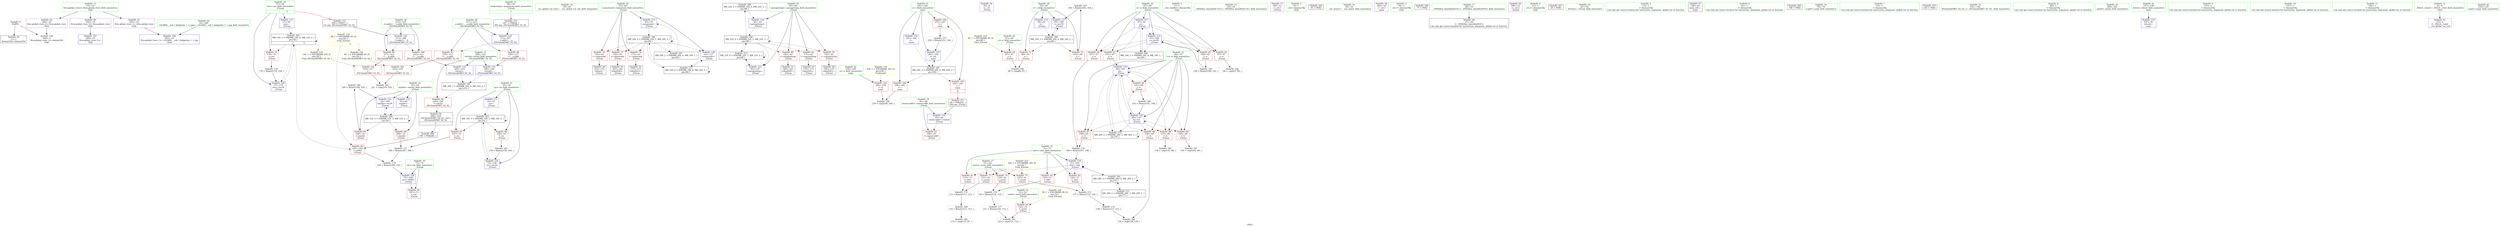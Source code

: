 digraph "SVFG" {
	label="SVFG";

	Node0x55e4d30b9d90 [shape=record,color=grey,label="{NodeID: 0\nNullPtr}"];
	Node0x55e4d30b9d90 -> Node0x55e4d30d71f0[style=solid];
	Node0x55e4d30b9d90 -> Node0x55e4d30d7fb0[style=solid];
	Node0x55e4d30e0ee0 [shape=record,color=grey,label="{NodeID: 180\n169 = Binary(168, 144, )\n}"];
	Node0x55e4d30e0ee0 -> Node0x55e4d30dd4b0[style=solid];
	Node0x55e4d30d7590 [shape=record,color=red,label="{NodeID: 97\n219\<--211\n\<--__a.addr\n_ZSt3minIiERKT_S2_S2_\n}"];
	Node0x55e4d30d7590 -> Node0x55e4d30d79a0[style=solid];
	Node0x55e4d30d5720 [shape=record,color=green,label="{NodeID: 14\n19\<--20\n__cxx_global_var_init\<--__cxx_global_var_init_field_insensitive\n}"];
	Node0x55e4d30d8180 [shape=record,color=blue,label="{NodeID: 111\n53\<--81\nno\<--\n_Z3runi\n}"];
	Node0x55e4d30d8180 -> Node0x55e4d30ed0f0[style=dashed];
	Node0x55e4d30d6330 [shape=record,color=green,label="{NodeID: 28\n63\<--64\ncannormal\<--cannormal_field_insensitive\n_Z3runi\n}"];
	Node0x55e4d30d6330 -> Node0x55e4d30d9c30[style=solid];
	Node0x55e4d30d6330 -> Node0x55e4d30d9d00[style=solid];
	Node0x55e4d30d6330 -> Node0x55e4d30d9dd0[style=solid];
	Node0x55e4d30d6330 -> Node0x55e4d30dcc90[style=solid];
	Node0x55e4d30d6330 -> Node0x55e4d30dd0a0[style=solid];
	Node0x55e4d30ee9f0 [shape=record,color=black,label="{NodeID: 208\nMR_22V_2 = PHI(MR_22V_4, MR_22V_1, )\npts\{66 \}\n}"];
	Node0x55e4d30ee9f0 -> Node0x55e4d30dcd60[style=dashed];
	Node0x55e4d30dd4b0 [shape=record,color=blue,label="{NodeID: 125\n55\<--169\nmaybe\<--inc30\n_Z3runi\n}"];
	Node0x55e4d30dd4b0 -> Node0x55e4d30ed5f0[style=dashed];
	Node0x55e4d30d6f50 [shape=record,color=green,label="{NodeID: 42\n239\<--240\nn\<--n_field_insensitive\nmain\n}"];
	Node0x55e4d30d6f50 -> Node0x55e4d30d7a70[style=solid];
	Node0x55e4d30d8b60 [shape=record,color=purple,label="{NodeID: 56\n76\<--8\n\<--.str\n_Z3runi\n}"];
	Node0x55e4d30d9750 [shape=record,color=red,label="{NodeID: 70\n178\<--57\n\<--yes\n_Z3runi\n}"];
	Node0x55e4d30d9750 -> Node0x55e4d30e0d60[style=solid];
	Node0x55e4d30dfb60 [shape=record,color=grey,label="{NodeID: 167\n184 = Binary(183, 144, )\n}"];
	Node0x55e4d30dfb60 -> Node0x55e4d30dd650[style=solid];
	Node0x55e4d30da2b0 [shape=record,color=red,label="{NodeID: 84\n107\<--67\n\<--a\n_Z3runi\n}"];
	Node0x55e4d30da2b0 -> Node0x55e4d30dffe0[style=solid];
	Node0x55e4d30ba940 [shape=record,color=green,label="{NodeID: 1\n7\<--1\n__dso_handle\<--dummyObj\nGlob }"];
	Node0x55e4d30e1060 [shape=record,color=grey,label="{NodeID: 181\n221 = cmp(218, 220, )\n}"];
	Node0x55e4d30d7660 [shape=record,color=red,label="{NodeID: 98\n226\<--211\n\<--__a.addr\n_ZSt3minIiERKT_S2_S2_\n}"];
	Node0x55e4d30d7660 -> Node0x55e4d30dda60[style=solid];
	Node0x55e4d30d57e0 [shape=record,color=green,label="{NodeID: 15\n23\<--24\n_ZNSt8ios_base4InitC1Ev\<--_ZNSt8ios_base4InitC1Ev_field_insensitive\n}"];
	Node0x55e4d30d8250 [shape=record,color=blue,label="{NodeID: 112\n55\<--81\nmaybe\<--\n_Z3runi\n}"];
	Node0x55e4d30d8250 -> Node0x55e4d30ed5f0[style=dashed];
	Node0x55e4d30d6400 [shape=record,color=green,label="{NodeID: 29\n65\<--66\ncansuprising\<--cansuprising_field_insensitive\n_Z3runi\n}"];
	Node0x55e4d30d6400 -> Node0x55e4d30d9ea0[style=solid];
	Node0x55e4d30d6400 -> Node0x55e4d30d9f70[style=solid];
	Node0x55e4d30d6400 -> Node0x55e4d30da040[style=solid];
	Node0x55e4d30d6400 -> Node0x55e4d30dcd60[style=solid];
	Node0x55e4d30d6400 -> Node0x55e4d30dd170[style=solid];
	Node0x55e4d30eeef0 [shape=record,color=black,label="{NodeID: 209\nMR_24V_2 = PHI(MR_24V_4, MR_24V_1, )\npts\{68 \}\n}"];
	Node0x55e4d30eeef0 -> Node0x55e4d30dce30[style=dashed];
	Node0x55e4d30dd580 [shape=record,color=blue,label="{NodeID: 126\n57\<--179\nyes\<--inc36\n_Z3runi\n}"];
	Node0x55e4d30dd580 -> Node0x55e4d30edaf0[style=dashed];
	Node0x55e4d30d7020 [shape=record,color=green,label="{NodeID: 43\n241\<--242\ni\<--i_field_insensitive\nmain\n}"];
	Node0x55e4d30d7020 -> Node0x55e4d30d7b40[style=solid];
	Node0x55e4d30d7020 -> Node0x55e4d30d7c10[style=solid];
	Node0x55e4d30d7020 -> Node0x55e4d30d7ce0[style=solid];
	Node0x55e4d30d7020 -> Node0x55e4d30ddc00[style=solid];
	Node0x55e4d30d7020 -> Node0x55e4d30ddcd0[style=solid];
	Node0x55e4d30d8c30 [shape=record,color=purple,label="{NodeID: 57\n90\<--10\n\<--.str.1\n_Z3runi\n}"];
	Node0x55e4d30d9820 [shape=record,color=red,label="{NodeID: 71\n86\<--59\n\<--i\n_Z3runi\n}"];
	Node0x55e4d30d9820 -> Node0x55e4d30e1ae0[style=solid];
	Node0x55e4d30dfce0 [shape=record,color=grey,label="{NodeID: 168\n149 = Binary(148, 144, )\n}"];
	Node0x55e4d30dfce0 -> Node0x55e4d30dd310[style=solid];
	Node0x55e4d30da380 [shape=record,color=red,label="{NodeID: 85\n148\<--67\n\<--a\n_Z3runi\n}"];
	Node0x55e4d30da380 -> Node0x55e4d30dfce0[style=solid];
	Node0x55e4d30ba340 [shape=record,color=green,label="{NodeID: 2\n8\<--1\n.str\<--dummyObj\nGlob }"];
	Node0x55e4d31013f0 [shape=record,color=black,label="{NodeID: 265\n91 = PHI()\n}"];
	Node0x55e4d30e11e0 [shape=record,color=grey,label="{NodeID: 182\n116 = cmp(114, 81, )\n}"];
	Node0x55e4d30d7730 [shape=record,color=red,label="{NodeID: 99\n217\<--213\n\<--__b.addr\n_ZSt3minIiERKT_S2_S2_\n}"];
	Node0x55e4d30d7730 -> Node0x55e4d30d78d0[style=solid];
	Node0x55e4d30d58e0 [shape=record,color=green,label="{NodeID: 16\n29\<--30\n__cxa_atexit\<--__cxa_atexit_field_insensitive\n}"];
	Node0x55e4d30d8320 [shape=record,color=blue,label="{NodeID: 113\n57\<--81\nyes\<--\n_Z3runi\n}"];
	Node0x55e4d30d8320 -> Node0x55e4d30edaf0[style=dashed];
	Node0x55e4d30d64d0 [shape=record,color=green,label="{NodeID: 30\n67\<--68\na\<--a_field_insensitive\n_Z3runi\n}"];
	Node0x55e4d30d64d0 -> Node0x55e4d30da110[style=solid];
	Node0x55e4d30d64d0 -> Node0x55e4d30da1e0[style=solid];
	Node0x55e4d30d64d0 -> Node0x55e4d30da2b0[style=solid];
	Node0x55e4d30d64d0 -> Node0x55e4d30da380[style=solid];
	Node0x55e4d30d64d0 -> Node0x55e4d30dce30[style=solid];
	Node0x55e4d30d64d0 -> Node0x55e4d30dd310[style=solid];
	Node0x55e4d30ef3f0 [shape=record,color=black,label="{NodeID: 210\nMR_26V_2 = PHI(MR_26V_3, MR_26V_1, )\npts\{70 \}\n}"];
	Node0x55e4d30ef3f0 -> Node0x55e4d30dcf00[style=dashed];
	Node0x55e4d30ef3f0 -> Node0x55e4d30ef3f0[style=dashed];
	Node0x55e4d30dd650 [shape=record,color=blue,label="{NodeID: 127\n59\<--184\ni\<--inc39\n_Z3runi\n}"];
	Node0x55e4d30dd650 -> Node0x55e4d30edff0[style=dashed];
	Node0x55e4d30d70f0 [shape=record,color=green,label="{NodeID: 44\n16\<--260\n_GLOBAL__sub_I_krijgertje_1_1.cpp\<--_GLOBAL__sub_I_krijgertje_1_1.cpp_field_insensitive\n}"];
	Node0x55e4d30d70f0 -> Node0x55e4d30d7eb0[style=solid];
	Node0x55e4d30d8d00 [shape=record,color=purple,label="{NodeID: 58\n244\<--10\n\<--.str.1\nmain\n}"];
	Node0x55e4d30d98f0 [shape=record,color=red,label="{NodeID: 72\n183\<--59\n\<--i\n_Z3runi\n}"];
	Node0x55e4d30d98f0 -> Node0x55e4d30dfb60[style=solid];
	Node0x55e4d30dfe60 [shape=record,color=grey,label="{NodeID: 169\n114 = Binary(113, 115, )\n}"];
	Node0x55e4d30dfe60 -> Node0x55e4d30e11e0[style=solid];
	Node0x55e4d30da450 [shape=record,color=red,label="{NodeID: 86\n104\<--69\n\<--b\n_Z3runi\n}"];
	Node0x55e4d30da450 -> Node0x55e4d30e1960[style=solid];
	Node0x55e4d30ba600 [shape=record,color=green,label="{NodeID: 3\n10\<--1\n.str.1\<--dummyObj\nGlob }"];
	Node0x55e4d31014f0 [shape=record,color=black,label="{NodeID: 266\n77 = PHI()\n}"];
	Node0x55e4d30e1360 [shape=record,color=grey,label="{NodeID: 183\n123 = cmp(121, 122, )\n}"];
	Node0x55e4d30d7800 [shape=record,color=red,label="{NodeID: 100\n223\<--213\n\<--__b.addr\n_ZSt3minIiERKT_S2_S2_\n}"];
	Node0x55e4d30d7800 -> Node0x55e4d30dd990[style=solid];
	Node0x55e4d30d59e0 [shape=record,color=green,label="{NodeID: 17\n28\<--34\n_ZNSt8ios_base4InitD1Ev\<--_ZNSt8ios_base4InitD1Ev_field_insensitive\n}"];
	Node0x55e4d30d59e0 -> Node0x55e4d30d72f0[style=solid];
	Node0x55e4d30d83f0 [shape=record,color=blue,label="{NodeID: 114\n59\<--81\ni\<--\n_Z3runi\n}"];
	Node0x55e4d30d83f0 -> Node0x55e4d30edff0[style=dashed];
	Node0x55e4d30d65a0 [shape=record,color=green,label="{NodeID: 31\n69\<--70\nb\<--b_field_insensitive\n_Z3runi\n}"];
	Node0x55e4d30d65a0 -> Node0x55e4d30da450[style=solid];
	Node0x55e4d30d65a0 -> Node0x55e4d30da520[style=solid];
	Node0x55e4d30d65a0 -> Node0x55e4d30da5f0[style=solid];
	Node0x55e4d30d65a0 -> Node0x55e4d30da6c0[style=solid];
	Node0x55e4d30d65a0 -> Node0x55e4d30da790[style=solid];
	Node0x55e4d30d65a0 -> Node0x55e4d30dcf00[style=solid];
	Node0x55e4d30d65a0 -> Node0x55e4d30dd240[style=solid];
	Node0x55e4d30ef8f0 [shape=record,color=black,label="{NodeID: 211\nMR_28V_2 = PHI(MR_28V_3, MR_28V_1, )\npts\{72 \}\n}"];
	Node0x55e4d30ef8f0 -> Node0x55e4d30ecbf0[style=dashed];
	Node0x55e4d30dd720 [shape=record,color=blue,label="{NodeID: 128\n73\<--194\nret\<--add43\n_Z3runi\n}"];
	Node0x55e4d30dd720 -> Node0x55e4d30daad0[style=dashed];
	Node0x55e4d30d71f0 [shape=record,color=black,label="{NodeID: 45\n2\<--3\ndummyVal\<--dummyVal\n}"];
	Node0x55e4d30f2c30 [shape=record,color=yellow,style=double,label="{NodeID: 225\n18V_1 = ENCHI(MR_18V_0)\npts\{62 \}\nFun[_Z3runi]}"];
	Node0x55e4d30f2c30 -> Node0x55e4d30d99c0[style=dashed];
	Node0x55e4d30f2c30 -> Node0x55e4d30d9a90[style=dashed];
	Node0x55e4d30f2c30 -> Node0x55e4d30d9b60[style=dashed];
	Node0x55e4d30d8dd0 [shape=record,color=purple,label="{NodeID: 59\n198\<--12\n\<--.str.2\n_Z3runi\n}"];
	Node0x55e4d30f38d0 [shape=record,color=yellow,style=double,label="{NodeID: 239\n42V_1 = ENCHI(MR_42V_0)\npts\{240 \}\nFun[main]}"];
	Node0x55e4d30f38d0 -> Node0x55e4d30d7a70[style=dashed];
	Node0x55e4d30d99c0 [shape=record,color=red,label="{NodeID: 73\n111\<--61\n\<--score\n_Z3runi\n}"];
	Node0x55e4d30d99c0 -> Node0x55e4d30e02e0[style=solid];
	Node0x55e4d30dffe0 [shape=record,color=grey,label="{NodeID: 170\n109 = Binary(107, 108, )\n}"];
	Node0x55e4d30dffe0 -> Node0x55e4d30dcfd0[style=solid];
	Node0x55e4d30da520 [shape=record,color=red,label="{NodeID: 87\n108\<--69\n\<--b\n_Z3runi\n}"];
	Node0x55e4d30da520 -> Node0x55e4d30dffe0[style=solid];
	Node0x55e4d30ba690 [shape=record,color=green,label="{NodeID: 4\n12\<--1\n.str.2\<--dummyObj\nGlob }"];
	Node0x55e4d31015f0 [shape=record,color=black,label="{NodeID: 267\n26 = PHI()\n}"];
	Node0x55e4d30e14e0 [shape=record,color=grey,label="{NodeID: 184\n250 = cmp(248, 249, )\n}"];
	Node0x55e4d30d78d0 [shape=record,color=red,label="{NodeID: 101\n218\<--217\n\<--\n_ZSt3minIiERKT_S2_S2_\n}"];
	Node0x55e4d30d78d0 -> Node0x55e4d30e1060[style=solid];
	Node0x55e4d30d5ae0 [shape=record,color=green,label="{NodeID: 18\n41\<--42\n_Z3runi\<--_Z3runi_field_insensitive\n}"];
	Node0x55e4d30eb7f0 [shape=record,color=black,label="{NodeID: 198\nMR_20V_4 = PHI(MR_20V_5, MR_20V_3, )\npts\{64 \}\n}"];
	Node0x55e4d30eb7f0 -> Node0x55e4d30d9c30[style=dashed];
	Node0x55e4d30eb7f0 -> Node0x55e4d30d9d00[style=dashed];
	Node0x55e4d30eb7f0 -> Node0x55e4d30d9dd0[style=dashed];
	Node0x55e4d30eb7f0 -> Node0x55e4d30dd0a0[style=dashed];
	Node0x55e4d30eb7f0 -> Node0x55e4d30eb7f0[style=dashed];
	Node0x55e4d30eb7f0 -> Node0x55e4d30ee4f0[style=dashed];
	Node0x55e4d30eb7f0 -> Node0x55e4d30f0600[style=dashed];
	Node0x55e4d30dcc90 [shape=record,color=blue,label="{NodeID: 115\n63\<--93\ncannormal\<--\n_Z3runi\n}"];
	Node0x55e4d30dcc90 -> Node0x55e4d30eb7f0[style=dashed];
	Node0x55e4d30d6670 [shape=record,color=green,label="{NodeID: 32\n71\<--72\nshrt\<--shrt_field_insensitive\n_Z3runi\n}"];
	Node0x55e4d30d6670 -> Node0x55e4d30da860[style=solid];
	Node0x55e4d30d6670 -> Node0x55e4d30da930[style=solid];
	Node0x55e4d30d6670 -> Node0x55e4d30daa00[style=solid];
	Node0x55e4d30d6670 -> Node0x55e4d30dcfd0[style=solid];
	Node0x55e4d30f0600 [shape=record,color=black,label="{NodeID: 212\nMR_20V_6 = PHI(MR_20V_8, MR_20V_5, )\npts\{64 \}\n}"];
	Node0x55e4d30f0600 -> Node0x55e4d30dd0a0[style=dashed];
	Node0x55e4d30f0600 -> Node0x55e4d30eb7f0[style=dashed];
	Node0x55e4d30f0600 -> Node0x55e4d30f0600[style=dashed];
	Node0x55e4d30dd7f0 [shape=record,color=blue,label="{NodeID: 129\n211\<--207\n__a.addr\<--__a\n_ZSt3minIiERKT_S2_S2_\n}"];
	Node0x55e4d30dd7f0 -> Node0x55e4d30d7590[style=dashed];
	Node0x55e4d30dd7f0 -> Node0x55e4d30d7660[style=dashed];
	Node0x55e4d30d72f0 [shape=record,color=black,label="{NodeID: 46\n27\<--28\n\<--_ZNSt8ios_base4InitD1Ev\nCan only get source location for instruction, argument, global var or function.}"];
	Node0x55e4d30d8ea0 [shape=record,color=purple,label="{NodeID: 60\n264\<--14\nllvm.global_ctors_0\<--llvm.global_ctors\nGlob }"];
	Node0x55e4d30d8ea0 -> Node0x55e4d30d7db0[style=solid];
	Node0x55e4d30d9a90 [shape=record,color=red,label="{NodeID: 74\n118\<--61\n\<--score\n_Z3runi\n}"];
	Node0x55e4d30d9a90 -> Node0x55e4d30e08e0[style=solid];
	Node0x55e4d30e0160 [shape=record,color=grey,label="{NodeID: 171\n189 = Binary(187, 188, )\n}"];
	Node0x55e4d30e0160 -> Node0x55e4d30e0be0[style=solid];
	Node0x55e4d30da5f0 [shape=record,color=red,label="{NodeID: 88\n129\<--69\n\<--b\n_Z3runi\n}"];
	Node0x55e4d30da5f0 -> Node0x55e4d30e1c60[style=solid];
	Node0x55e4d30ba720 [shape=record,color=green,label="{NodeID: 5\n15\<--1\n\<--dummyObj\nCan only get source location for instruction, argument, global var or function.}"];
	Node0x55e4d31016f0 [shape=record,color=black,label="{NodeID: 268\n190 = PHI(206, )\n}"];
	Node0x55e4d31016f0 -> Node0x55e4d30daba0[style=solid];
	Node0x55e4d30e1660 [shape=record,color=grey,label="{NodeID: 185\n134 = cmp(133, 99, )\n}"];
	Node0x55e4d30d79a0 [shape=record,color=red,label="{NodeID: 102\n220\<--219\n\<--\n_ZSt3minIiERKT_S2_S2_\n}"];
	Node0x55e4d30d79a0 -> Node0x55e4d30e1060[style=solid];
	Node0x55e4d30d5be0 [shape=record,color=green,label="{NodeID: 19\n45\<--46\ncasenr.addr\<--casenr.addr_field_insensitive\n_Z3runi\n}"];
	Node0x55e4d30d5be0 -> Node0x55e4d30d91a0[style=solid];
	Node0x55e4d30d5be0 -> Node0x55e4d30d80b0[style=solid];
	Node0x55e4d30ebcf0 [shape=record,color=black,label="{NodeID: 199\nMR_22V_4 = PHI(MR_22V_5, MR_22V_3, )\npts\{66 \}\n}"];
	Node0x55e4d30ebcf0 -> Node0x55e4d30d9ea0[style=dashed];
	Node0x55e4d30ebcf0 -> Node0x55e4d30d9f70[style=dashed];
	Node0x55e4d30ebcf0 -> Node0x55e4d30da040[style=dashed];
	Node0x55e4d30ebcf0 -> Node0x55e4d30dd170[style=dashed];
	Node0x55e4d30ebcf0 -> Node0x55e4d30ebcf0[style=dashed];
	Node0x55e4d30ebcf0 -> Node0x55e4d30ee9f0[style=dashed];
	Node0x55e4d30ebcf0 -> Node0x55e4d30f06f0[style=dashed];
	Node0x55e4d30dcd60 [shape=record,color=blue,label="{NodeID: 116\n65\<--93\ncansuprising\<--\n_Z3runi\n}"];
	Node0x55e4d30dcd60 -> Node0x55e4d30ebcf0[style=dashed];
	Node0x55e4d30d6740 [shape=record,color=green,label="{NodeID: 33\n73\<--74\nret\<--ret_field_insensitive\n_Z3runi\n}"];
	Node0x55e4d30d6740 -> Node0x55e4d30daad0[style=solid];
	Node0x55e4d30d6740 -> Node0x55e4d30dd720[style=solid];
	Node0x55e4d30f06f0 [shape=record,color=black,label="{NodeID: 213\nMR_22V_6 = PHI(MR_22V_7, MR_22V_5, )\npts\{66 \}\n}"];
	Node0x55e4d30f06f0 -> Node0x55e4d30dd170[style=dashed];
	Node0x55e4d30f06f0 -> Node0x55e4d30ebcf0[style=dashed];
	Node0x55e4d30f06f0 -> Node0x55e4d30f06f0[style=dashed];
	Node0x55e4d30dd8c0 [shape=record,color=blue,label="{NodeID: 130\n213\<--208\n__b.addr\<--__b\n_ZSt3minIiERKT_S2_S2_\n}"];
	Node0x55e4d30dd8c0 -> Node0x55e4d30d7730[style=dashed];
	Node0x55e4d30dd8c0 -> Node0x55e4d30d7800[style=dashed];
	Node0x55e4d30d73f0 [shape=record,color=black,label="{NodeID: 47\n236\<--81\nmain_ret\<--\nmain\n}"];
	Node0x55e4d30d8fa0 [shape=record,color=purple,label="{NodeID: 61\n265\<--14\nllvm.global_ctors_1\<--llvm.global_ctors\nGlob }"];
	Node0x55e4d30d8fa0 -> Node0x55e4d30d7eb0[style=solid];
	Node0x55e4d30d9b60 [shape=record,color=red,label="{NodeID: 75\n125\<--61\n\<--score\n_Z3runi\n}"];
	Node0x55e4d30d9b60 -> Node0x55e4d30e0460[style=solid];
	Node0x55e4d30e02e0 [shape=record,color=grey,label="{NodeID: 172\n113 = Binary(111, 112, )\n}"];
	Node0x55e4d30e02e0 -> Node0x55e4d30dfe60[style=solid];
	Node0x55e4d30da6c0 [shape=record,color=red,label="{NodeID: 89\n133\<--69\n\<--b\n_Z3runi\n}"];
	Node0x55e4d30da6c0 -> Node0x55e4d30e1660[style=solid];
	Node0x55e4d30d5270 [shape=record,color=green,label="{NodeID: 6\n81\<--1\n\<--dummyObj\nCan only get source location for instruction, argument, global var or function.}"];
	Node0x55e4d31018e0 [shape=record,color=black,label="{NodeID: 269\n199 = PHI()\n}"];
	Node0x55e4d30e17e0 [shape=record,color=grey,label="{NodeID: 186\n98 = cmp(97, 99, )\n}"];
	Node0x55e4d30d7a70 [shape=record,color=red,label="{NodeID: 103\n249\<--239\n\<--n\nmain\n}"];
	Node0x55e4d30d7a70 -> Node0x55e4d30e14e0[style=solid];
	Node0x55e4d30d5cb0 [shape=record,color=green,label="{NodeID: 20\n47\<--48\nn\<--n_field_insensitive\n_Z3runi\n}"];
	Node0x55e4d30d5cb0 -> Node0x55e4d30d9270[style=solid];
	Node0x55e4d30dce30 [shape=record,color=blue,label="{NodeID: 117\n67\<--81\na\<--\n_Z3runi\n}"];
	Node0x55e4d30dce30 -> Node0x55e4d30da110[style=dashed];
	Node0x55e4d30dce30 -> Node0x55e4d30da1e0[style=dashed];
	Node0x55e4d30dce30 -> Node0x55e4d30da2b0[style=dashed];
	Node0x55e4d30dce30 -> Node0x55e4d30da380[style=dashed];
	Node0x55e4d30dce30 -> Node0x55e4d30dd310[style=dashed];
	Node0x55e4d30dce30 -> Node0x55e4d30eeef0[style=dashed];
	Node0x55e4d30d6810 [shape=record,color=green,label="{NodeID: 34\n78\<--79\nscanf\<--scanf_field_insensitive\n}"];
	Node0x55e4d30dd990 [shape=record,color=blue,label="{NodeID: 131\n209\<--223\nretval\<--\n_ZSt3minIiERKT_S2_S2_\n}"];
	Node0x55e4d30dd990 -> Node0x55e4d30db080[style=dashed];
	Node0x55e4d30d84e0 [shape=record,color=black,label="{NodeID: 48\n153\<--152\ntobool\<--\n_Z3runi\n}"];
	Node0x55e4d30d90a0 [shape=record,color=purple,label="{NodeID: 62\n266\<--14\nllvm.global_ctors_2\<--llvm.global_ctors\nGlob }"];
	Node0x55e4d30d90a0 -> Node0x55e4d30d7fb0[style=solid];
	Node0x55e4d30d9c30 [shape=record,color=red,label="{NodeID: 76\n152\<--63\n\<--cannormal\n_Z3runi\n}"];
	Node0x55e4d30d9c30 -> Node0x55e4d30d84e0[style=solid];
	Node0x55e4d30e0460 [shape=record,color=grey,label="{NodeID: 173\n127 = Binary(125, 126, )\n}"];
	Node0x55e4d30e0460 -> Node0x55e4d30e05e0[style=solid];
	Node0x55e4d30da790 [shape=record,color=red,label="{NodeID: 90\n142\<--69\n\<--b\n_Z3runi\n}"];
	Node0x55e4d30da790 -> Node0x55e4d30df9e0[style=solid];
	Node0x55e4d30d5300 [shape=record,color=green,label="{NodeID: 7\n93\<--1\n\<--dummyObj\nCan only get source location for instruction, argument, global var or function.}"];
	Node0x55e4d31019b0 [shape=record,color=black,label="{NodeID: 270\n245 = PHI()\n}"];
	Node0x55e4d30e1960 [shape=record,color=grey,label="{NodeID: 187\n105 = cmp(104, 99, )\n}"];
	Node0x55e4d30d7b40 [shape=record,color=red,label="{NodeID: 104\n248\<--241\n\<--i\nmain\n}"];
	Node0x55e4d30d7b40 -> Node0x55e4d30e14e0[style=solid];
	Node0x55e4d30d5d80 [shape=record,color=green,label="{NodeID: 21\n49\<--50\nnsuprising\<--nsuprising_field_insensitive\n_Z3runi\n|{<s0>5}}"];
	Node0x55e4d30d5d80:s0 -> Node0x55e4d3101be0[style=solid,color=red];
	Node0x55e4d30dcf00 [shape=record,color=blue,label="{NodeID: 118\n69\<--101\nb\<--\n_Z3runi\n}"];
	Node0x55e4d30dcf00 -> Node0x55e4d30da450[style=dashed];
	Node0x55e4d30dcf00 -> Node0x55e4d30da520[style=dashed];
	Node0x55e4d30dcf00 -> Node0x55e4d30da5f0[style=dashed];
	Node0x55e4d30dcf00 -> Node0x55e4d30da6c0[style=dashed];
	Node0x55e4d30dcf00 -> Node0x55e4d30da790[style=dashed];
	Node0x55e4d30dcf00 -> Node0x55e4d30dcf00[style=dashed];
	Node0x55e4d30dcf00 -> Node0x55e4d30dd240[style=dashed];
	Node0x55e4d30dcf00 -> Node0x55e4d30ef3f0[style=dashed];
	Node0x55e4d30d6910 [shape=record,color=green,label="{NodeID: 35\n191\<--192\n_ZSt3minIiERKT_S2_S2_\<--_ZSt3minIiERKT_S2_S2__field_insensitive\n}"];
	Node0x55e4d30dda60 [shape=record,color=blue,label="{NodeID: 132\n209\<--226\nretval\<--\n_ZSt3minIiERKT_S2_S2_\n}"];
	Node0x55e4d30dda60 -> Node0x55e4d30db080[style=dashed];
	Node0x55e4d30d85b0 [shape=record,color=black,label="{NodeID: 49\n156\<--155\ntobool22\<--\n_Z3runi\n}"];
	Node0x55e4d30d91a0 [shape=record,color=red,label="{NodeID: 63\n196\<--45\n\<--casenr.addr\n_Z3runi\n}"];
	Node0x55e4d30d9d00 [shape=record,color=red,label="{NodeID: 77\n162\<--63\n\<--cannormal\n_Z3runi\n}"];
	Node0x55e4d30d9d00 -> Node0x55e4d30d8680[style=solid];
	Node0x55e4d30e05e0 [shape=record,color=grey,label="{NodeID: 174\n128 = Binary(127, 115, )\n}"];
	Node0x55e4d30e05e0 -> Node0x55e4d30e1c60[style=solid];
	Node0x55e4d30da860 [shape=record,color=red,label="{NodeID: 91\n112\<--71\n\<--shrt\n_Z3runi\n}"];
	Node0x55e4d30da860 -> Node0x55e4d30e02e0[style=solid];
	Node0x55e4d30d5390 [shape=record,color=green,label="{NodeID: 8\n99\<--1\n\<--dummyObj\nCan only get source location for instruction, argument, global var or function.}"];
	Node0x55e4d3101a80 [shape=record,color=black,label="{NodeID: 271\n44 = PHI(252, )\n0th arg _Z3runi }"];
	Node0x55e4d3101a80 -> Node0x55e4d30d80b0[style=solid];
	Node0x55e4d30e1ae0 [shape=record,color=grey,label="{NodeID: 188\n88 = cmp(86, 87, )\n}"];
	Node0x55e4d30d7c10 [shape=record,color=red,label="{NodeID: 105\n252\<--241\n\<--i\nmain\n|{<s0>8}}"];
	Node0x55e4d30d7c10:s0 -> Node0x55e4d3101a80[style=solid,color=red];
	Node0x55e4d30d5e50 [shape=record,color=green,label="{NodeID: 22\n51\<--52\nneed\<--need_field_insensitive\n_Z3runi\n}"];
	Node0x55e4d30d5e50 -> Node0x55e4d30d9340[style=solid];
	Node0x55e4d30ecbf0 [shape=record,color=black,label="{NodeID: 202\nMR_28V_3 = PHI(MR_28V_4, MR_28V_2, )\npts\{72 \}\n}"];
	Node0x55e4d30ecbf0 -> Node0x55e4d30dcfd0[style=dashed];
	Node0x55e4d30ecbf0 -> Node0x55e4d30ecbf0[style=dashed];
	Node0x55e4d30ecbf0 -> Node0x55e4d30ef8f0[style=dashed];
	Node0x55e4d30dcfd0 [shape=record,color=blue,label="{NodeID: 119\n71\<--109\nshrt\<--add\n_Z3runi\n}"];
	Node0x55e4d30dcfd0 -> Node0x55e4d30da860[style=dashed];
	Node0x55e4d30dcfd0 -> Node0x55e4d30da930[style=dashed];
	Node0x55e4d30dcfd0 -> Node0x55e4d30daa00[style=dashed];
	Node0x55e4d30dcfd0 -> Node0x55e4d30dcfd0[style=dashed];
	Node0x55e4d30dcfd0 -> Node0x55e4d30ecbf0[style=dashed];
	Node0x55e4d30d6a10 [shape=record,color=green,label="{NodeID: 36\n200\<--201\nprintf\<--printf_field_insensitive\n}"];
	Node0x55e4d30ddb30 [shape=record,color=blue,label="{NodeID: 133\n237\<--81\nretval\<--\nmain\n}"];
	Node0x55e4d30d8680 [shape=record,color=black,label="{NodeID: 50\n163\<--162\ntobool26\<--\n_Z3runi\n}"];
	Node0x55e4d30d9270 [shape=record,color=red,label="{NodeID: 64\n87\<--47\n\<--n\n_Z3runi\n}"];
	Node0x55e4d30d9270 -> Node0x55e4d30e1ae0[style=solid];
	Node0x55e4d30d9dd0 [shape=record,color=red,label="{NodeID: 78\n172\<--63\n\<--cannormal\n_Z3runi\n}"];
	Node0x55e4d30d9dd0 -> Node0x55e4d30d8820[style=solid];
	Node0x55e4d30e0760 [shape=record,color=grey,label="{NodeID: 175\n256 = Binary(255, 144, )\n}"];
	Node0x55e4d30e0760 -> Node0x55e4d30ddcd0[style=solid];
	Node0x55e4d30da930 [shape=record,color=red,label="{NodeID: 92\n119\<--71\n\<--shrt\n_Z3runi\n}"];
	Node0x55e4d30da930 -> Node0x55e4d30e08e0[style=solid];
	Node0x55e4d30d5420 [shape=record,color=green,label="{NodeID: 9\n115\<--1\n\<--dummyObj\nCan only get source location for instruction, argument, global var or function.}"];
	Node0x55e4d3101be0 [shape=record,color=black,label="{NodeID: 272\n207 = PHI(49, )\n0th arg _ZSt3minIiERKT_S2_S2_ }"];
	Node0x55e4d3101be0 -> Node0x55e4d30dd7f0[style=solid];
	Node0x55e4d30e1c60 [shape=record,color=grey,label="{NodeID: 189\n130 = cmp(128, 129, )\n}"];
	Node0x55e4d30d7ce0 [shape=record,color=red,label="{NodeID: 106\n255\<--241\n\<--i\nmain\n}"];
	Node0x55e4d30d7ce0 -> Node0x55e4d30e0760[style=solid];
	Node0x55e4d30d5f20 [shape=record,color=green,label="{NodeID: 23\n53\<--54\nno\<--no_field_insensitive\n_Z3runi\n}"];
	Node0x55e4d30d5f20 -> Node0x55e4d30d9410[style=solid];
	Node0x55e4d30d5f20 -> Node0x55e4d30d94e0[style=solid];
	Node0x55e4d30d5f20 -> Node0x55e4d30d8180[style=solid];
	Node0x55e4d30d5f20 -> Node0x55e4d30dd3e0[style=solid];
	Node0x55e4d30ed0f0 [shape=record,color=black,label="{NodeID: 203\nMR_10V_3 = PHI(MR_10V_5, MR_10V_2, )\npts\{54 \}\n}"];
	Node0x55e4d30ed0f0 -> Node0x55e4d30d9410[style=dashed];
	Node0x55e4d30ed0f0 -> Node0x55e4d30d94e0[style=dashed];
	Node0x55e4d30ed0f0 -> Node0x55e4d30dd3e0[style=dashed];
	Node0x55e4d30ed0f0 -> Node0x55e4d30ed0f0[style=dashed];
	Node0x55e4d30dd0a0 [shape=record,color=blue,label="{NodeID: 120\n63\<--137\ncannormal\<--\n_Z3runi\n}"];
	Node0x55e4d30dd0a0 -> Node0x55e4d30f0600[style=dashed];
	Node0x55e4d30d6b10 [shape=record,color=green,label="{NodeID: 37\n209\<--210\nretval\<--retval_field_insensitive\n_ZSt3minIiERKT_S2_S2_\n}"];
	Node0x55e4d30d6b10 -> Node0x55e4d30d74c0[style=solid];
	Node0x55e4d30d6b10 -> Node0x55e4d30dd990[style=solid];
	Node0x55e4d30d6b10 -> Node0x55e4d30dda60[style=solid];
	Node0x55e4d30ddc00 [shape=record,color=blue,label="{NodeID: 134\n241\<--144\ni\<--\nmain\n}"];
	Node0x55e4d30ddc00 -> Node0x55e4d30e84d0[style=dashed];
	Node0x55e4d30d8750 [shape=record,color=black,label="{NodeID: 51\n166\<--165\ntobool28\<--\n_Z3runi\n}"];
	Node0x55e4d30d9340 [shape=record,color=red,label="{NodeID: 65\n122\<--51\n\<--need\n_Z3runi\n}"];
	Node0x55e4d30d9340 -> Node0x55e4d30e1360[style=solid];
	Node0x55e4d30d9ea0 [shape=record,color=red,label="{NodeID: 79\n155\<--65\n\<--cansuprising\n_Z3runi\n}"];
	Node0x55e4d30d9ea0 -> Node0x55e4d30d85b0[style=solid];
	Node0x55e4d30e08e0 [shape=record,color=grey,label="{NodeID: 176\n120 = Binary(118, 119, )\n}"];
	Node0x55e4d30e08e0 -> Node0x55e4d30e0a60[style=solid];
	Node0x55e4d30daa00 [shape=record,color=red,label="{NodeID: 93\n126\<--71\n\<--shrt\n_Z3runi\n}"];
	Node0x55e4d30daa00 -> Node0x55e4d30e0460[style=solid];
	Node0x55e4d30d54b0 [shape=record,color=green,label="{NodeID: 10\n137\<--1\n\<--dummyObj\nCan only get source location for instruction, argument, global var or function.}"];
	Node0x55e4d3101d20 [shape=record,color=black,label="{NodeID: 273\n208 = PHI(57, )\n1st arg _ZSt3minIiERKT_S2_S2_ }"];
	Node0x55e4d3101d20 -> Node0x55e4d30dd8c0[style=solid];
	Node0x55e4d30d7db0 [shape=record,color=blue,label="{NodeID: 107\n264\<--15\nllvm.global_ctors_0\<--\nGlob }"];
	Node0x55e4d30d5ff0 [shape=record,color=green,label="{NodeID: 24\n55\<--56\nmaybe\<--maybe_field_insensitive\n_Z3runi\n}"];
	Node0x55e4d30d5ff0 -> Node0x55e4d30d95b0[style=solid];
	Node0x55e4d30d5ff0 -> Node0x55e4d30d9680[style=solid];
	Node0x55e4d30d5ff0 -> Node0x55e4d30d8250[style=solid];
	Node0x55e4d30d5ff0 -> Node0x55e4d30dd4b0[style=solid];
	Node0x55e4d30ed5f0 [shape=record,color=black,label="{NodeID: 204\nMR_12V_3 = PHI(MR_12V_5, MR_12V_2, )\npts\{56 \}\n}"];
	Node0x55e4d30ed5f0 -> Node0x55e4d30d95b0[style=dashed];
	Node0x55e4d30ed5f0 -> Node0x55e4d30d9680[style=dashed];
	Node0x55e4d30ed5f0 -> Node0x55e4d30dd4b0[style=dashed];
	Node0x55e4d30ed5f0 -> Node0x55e4d30ed5f0[style=dashed];
	Node0x55e4d30dd170 [shape=record,color=blue,label="{NodeID: 121\n65\<--137\ncansuprising\<--\n_Z3runi\n}"];
	Node0x55e4d30dd170 -> Node0x55e4d30f06f0[style=dashed];
	Node0x55e4d30d6be0 [shape=record,color=green,label="{NodeID: 38\n211\<--212\n__a.addr\<--__a.addr_field_insensitive\n_ZSt3minIiERKT_S2_S2_\n}"];
	Node0x55e4d30d6be0 -> Node0x55e4d30d7590[style=solid];
	Node0x55e4d30d6be0 -> Node0x55e4d30d7660[style=solid];
	Node0x55e4d30d6be0 -> Node0x55e4d30dd7f0[style=solid];
	Node0x55e4d30f2610 [shape=record,color=yellow,style=double,label="{NodeID: 218\n4V_1 = ENCHI(MR_4V_0)\npts\{48 \}\nFun[_Z3runi]}"];
	Node0x55e4d30f2610 -> Node0x55e4d30d9270[style=dashed];
	Node0x55e4d30ddcd0 [shape=record,color=blue,label="{NodeID: 135\n241\<--256\ni\<--inc\nmain\n}"];
	Node0x55e4d30ddcd0 -> Node0x55e4d30e84d0[style=dashed];
	Node0x55e4d30d8820 [shape=record,color=black,label="{NodeID: 52\n173\<--172\ntobool32\<--\n_Z3runi\n}"];
	Node0x55e4d30d9410 [shape=record,color=red,label="{NodeID: 66\n158\<--53\n\<--no\n_Z3runi\n}"];
	Node0x55e4d30d9410 -> Node0x55e4d30df860[style=solid];
	Node0x55e4d30d9f70 [shape=record,color=red,label="{NodeID: 80\n165\<--65\n\<--cansuprising\n_Z3runi\n}"];
	Node0x55e4d30d9f70 -> Node0x55e4d30d8750[style=solid];
	Node0x55e4d30e0a60 [shape=record,color=grey,label="{NodeID: 177\n121 = Binary(120, 115, )\n}"];
	Node0x55e4d30e0a60 -> Node0x55e4d30e1360[style=solid];
	Node0x55e4d30daad0 [shape=record,color=red,label="{NodeID: 94\n197\<--73\n\<--ret\n_Z3runi\n}"];
	Node0x55e4d30d5540 [shape=record,color=green,label="{NodeID: 11\n144\<--1\n\<--dummyObj\nCan only get source location for instruction, argument, global var or function.}"];
	Node0x55e4d30e84d0 [shape=record,color=black,label="{NodeID: 191\nMR_44V_3 = PHI(MR_44V_4, MR_44V_2, )\npts\{242 \}\n}"];
	Node0x55e4d30e84d0 -> Node0x55e4d30d7b40[style=dashed];
	Node0x55e4d30e84d0 -> Node0x55e4d30d7c10[style=dashed];
	Node0x55e4d30e84d0 -> Node0x55e4d30d7ce0[style=dashed];
	Node0x55e4d30e84d0 -> Node0x55e4d30ddcd0[style=dashed];
	Node0x55e4d30d7eb0 [shape=record,color=blue,label="{NodeID: 108\n265\<--16\nllvm.global_ctors_1\<--_GLOBAL__sub_I_krijgertje_1_1.cpp\nGlob }"];
	Node0x55e4d30d60c0 [shape=record,color=green,label="{NodeID: 25\n57\<--58\nyes\<--yes_field_insensitive\n_Z3runi\n|{|<s3>5}}"];
	Node0x55e4d30d60c0 -> Node0x55e4d30d9750[style=solid];
	Node0x55e4d30d60c0 -> Node0x55e4d30d8320[style=solid];
	Node0x55e4d30d60c0 -> Node0x55e4d30dd580[style=solid];
	Node0x55e4d30d60c0:s3 -> Node0x55e4d3101d20[style=solid,color=red];
	Node0x55e4d30edaf0 [shape=record,color=black,label="{NodeID: 205\nMR_14V_3 = PHI(MR_14V_4, MR_14V_2, )\npts\{58 \}\n|{|<s4>5}}"];
	Node0x55e4d30edaf0 -> Node0x55e4d30d9750[style=dashed];
	Node0x55e4d30edaf0 -> Node0x55e4d30daba0[style=dashed];
	Node0x55e4d30edaf0 -> Node0x55e4d30dd580[style=dashed];
	Node0x55e4d30edaf0 -> Node0x55e4d30edaf0[style=dashed];
	Node0x55e4d30edaf0:s4 -> Node0x55e4d30f3520[style=dashed,color=red];
	Node0x55e4d30dd240 [shape=record,color=blue,label="{NodeID: 122\n69\<--143\nb\<--inc\n_Z3runi\n}"];
	Node0x55e4d30dd240 -> Node0x55e4d30da450[style=dashed];
	Node0x55e4d30dd240 -> Node0x55e4d30da520[style=dashed];
	Node0x55e4d30dd240 -> Node0x55e4d30da5f0[style=dashed];
	Node0x55e4d30dd240 -> Node0x55e4d30da6c0[style=dashed];
	Node0x55e4d30dd240 -> Node0x55e4d30da790[style=dashed];
	Node0x55e4d30dd240 -> Node0x55e4d30dcf00[style=dashed];
	Node0x55e4d30dd240 -> Node0x55e4d30dd240[style=dashed];
	Node0x55e4d30dd240 -> Node0x55e4d30ef3f0[style=dashed];
	Node0x55e4d30d6cb0 [shape=record,color=green,label="{NodeID: 39\n213\<--214\n__b.addr\<--__b.addr_field_insensitive\n_ZSt3minIiERKT_S2_S2_\n}"];
	Node0x55e4d30d6cb0 -> Node0x55e4d30d7730[style=solid];
	Node0x55e4d30d6cb0 -> Node0x55e4d30d7800[style=solid];
	Node0x55e4d30d6cb0 -> Node0x55e4d30dd8c0[style=solid];
	Node0x55e4d30f26f0 [shape=record,color=yellow,style=double,label="{NodeID: 219\n6V_1 = ENCHI(MR_6V_0)\npts\{50 \}\nFun[_Z3runi]|{|<s1>5}}"];
	Node0x55e4d30f26f0 -> Node0x55e4d30daba0[style=dashed];
	Node0x55e4d30f26f0:s1 -> Node0x55e4d30f3440[style=dashed,color=red];
	Node0x55e4d30d88f0 [shape=record,color=black,label="{NodeID: 53\n176\<--175\ntobool34\<--\n_Z3runi\n}"];
	Node0x55e4d30d94e0 [shape=record,color=red,label="{NodeID: 67\n187\<--53\n\<--no\n_Z3runi\n}"];
	Node0x55e4d30d94e0 -> Node0x55e4d30e0160[style=solid];
	Node0x55e4d30da040 [shape=record,color=red,label="{NodeID: 81\n175\<--65\n\<--cansuprising\n_Z3runi\n}"];
	Node0x55e4d30da040 -> Node0x55e4d30d88f0[style=solid];
	Node0x55e4d30e0be0 [shape=record,color=grey,label="{NodeID: 178\n194 = Binary(189, 193, )\n}"];
	Node0x55e4d30e0be0 -> Node0x55e4d30dd720[style=solid];
	Node0x55e4d30daba0 [shape=record,color=red,label="{NodeID: 95\n193\<--190\n\<--call42\n_Z3runi\n}"];
	Node0x55e4d30daba0 -> Node0x55e4d30e0be0[style=solid];
	Node0x55e4d30d55d0 [shape=record,color=green,label="{NodeID: 12\n4\<--6\n_ZStL8__ioinit\<--_ZStL8__ioinit_field_insensitive\nGlob }"];
	Node0x55e4d30d55d0 -> Node0x55e4d30d8a90[style=solid];
	Node0x55e4d30db080 [shape=record,color=black,label="{NodeID: 192\nMR_34V_3 = PHI(MR_34V_4, MR_34V_2, )\npts\{210 \}\n}"];
	Node0x55e4d30db080 -> Node0x55e4d30d74c0[style=dashed];
	Node0x55e4d30d7fb0 [shape=record,color=blue, style = dotted,label="{NodeID: 109\n266\<--3\nllvm.global_ctors_2\<--dummyVal\nGlob }"];
	Node0x55e4d30d6190 [shape=record,color=green,label="{NodeID: 26\n59\<--60\ni\<--i_field_insensitive\n_Z3runi\n}"];
	Node0x55e4d30d6190 -> Node0x55e4d30d9820[style=solid];
	Node0x55e4d30d6190 -> Node0x55e4d30d98f0[style=solid];
	Node0x55e4d30d6190 -> Node0x55e4d30d83f0[style=solid];
	Node0x55e4d30d6190 -> Node0x55e4d30dd650[style=solid];
	Node0x55e4d30edff0 [shape=record,color=black,label="{NodeID: 206\nMR_16V_3 = PHI(MR_16V_4, MR_16V_2, )\npts\{60 \}\n}"];
	Node0x55e4d30edff0 -> Node0x55e4d30d9820[style=dashed];
	Node0x55e4d30edff0 -> Node0x55e4d30d98f0[style=dashed];
	Node0x55e4d30edff0 -> Node0x55e4d30dd650[style=dashed];
	Node0x55e4d30dd310 [shape=record,color=blue,label="{NodeID: 123\n67\<--149\na\<--inc20\n_Z3runi\n}"];
	Node0x55e4d30dd310 -> Node0x55e4d30da110[style=dashed];
	Node0x55e4d30dd310 -> Node0x55e4d30da1e0[style=dashed];
	Node0x55e4d30dd310 -> Node0x55e4d30da2b0[style=dashed];
	Node0x55e4d30dd310 -> Node0x55e4d30da380[style=dashed];
	Node0x55e4d30dd310 -> Node0x55e4d30dd310[style=dashed];
	Node0x55e4d30dd310 -> Node0x55e4d30eeef0[style=dashed];
	Node0x55e4d30d6d80 [shape=record,color=green,label="{NodeID: 40\n234\<--235\nmain\<--main_field_insensitive\n}"];
	Node0x55e4d30f27d0 [shape=record,color=yellow,style=double,label="{NodeID: 220\n8V_1 = ENCHI(MR_8V_0)\npts\{52 \}\nFun[_Z3runi]}"];
	Node0x55e4d30f27d0 -> Node0x55e4d30d9340[style=dashed];
	Node0x55e4d30d89c0 [shape=record,color=black,label="{NodeID: 54\n206\<--229\n_ZSt3minIiERKT_S2_S2__ret\<--\n_ZSt3minIiERKT_S2_S2_\n|{<s0>5}}"];
	Node0x55e4d30d89c0:s0 -> Node0x55e4d31016f0[style=solid,color=blue];
	Node0x55e4d30f3440 [shape=record,color=yellow,style=double,label="{NodeID: 234\n6V_1 = ENCHI(MR_6V_0)\npts\{50 \}\nFun[_ZSt3minIiERKT_S2_S2_]}"];
	Node0x55e4d30f3440 -> Node0x55e4d30d79a0[style=dashed];
	Node0x55e4d30d95b0 [shape=record,color=red,label="{NodeID: 68\n168\<--55\n\<--maybe\n_Z3runi\n}"];
	Node0x55e4d30d95b0 -> Node0x55e4d30e0ee0[style=solid];
	Node0x55e4d30df860 [shape=record,color=grey,label="{NodeID: 165\n159 = Binary(158, 144, )\n}"];
	Node0x55e4d30df860 -> Node0x55e4d30dd3e0[style=solid];
	Node0x55e4d30da110 [shape=record,color=red,label="{NodeID: 82\n97\<--67\n\<--a\n_Z3runi\n}"];
	Node0x55e4d30da110 -> Node0x55e4d30e17e0[style=solid];
	Node0x55e4d30e0d60 [shape=record,color=grey,label="{NodeID: 179\n179 = Binary(178, 144, )\n}"];
	Node0x55e4d30e0d60 -> Node0x55e4d30dd580[style=solid];
	Node0x55e4d30d74c0 [shape=record,color=red,label="{NodeID: 96\n229\<--209\n\<--retval\n_ZSt3minIiERKT_S2_S2_\n}"];
	Node0x55e4d30d74c0 -> Node0x55e4d30d89c0[style=solid];
	Node0x55e4d30d5660 [shape=record,color=green,label="{NodeID: 13\n14\<--18\nllvm.global_ctors\<--llvm.global_ctors_field_insensitive\nGlob }"];
	Node0x55e4d30d5660 -> Node0x55e4d30d8ea0[style=solid];
	Node0x55e4d30d5660 -> Node0x55e4d30d8fa0[style=solid];
	Node0x55e4d30d5660 -> Node0x55e4d30d90a0[style=solid];
	Node0x55e4d30d80b0 [shape=record,color=blue,label="{NodeID: 110\n45\<--44\ncasenr.addr\<--casenr\n_Z3runi\n}"];
	Node0x55e4d30d80b0 -> Node0x55e4d30d91a0[style=dashed];
	Node0x55e4d30d6260 [shape=record,color=green,label="{NodeID: 27\n61\<--62\nscore\<--score_field_insensitive\n_Z3runi\n}"];
	Node0x55e4d30d6260 -> Node0x55e4d30d99c0[style=solid];
	Node0x55e4d30d6260 -> Node0x55e4d30d9a90[style=solid];
	Node0x55e4d30d6260 -> Node0x55e4d30d9b60[style=solid];
	Node0x55e4d30ee4f0 [shape=record,color=black,label="{NodeID: 207\nMR_20V_2 = PHI(MR_20V_4, MR_20V_1, )\npts\{64 \}\n}"];
	Node0x55e4d30ee4f0 -> Node0x55e4d30dcc90[style=dashed];
	Node0x55e4d30dd3e0 [shape=record,color=blue,label="{NodeID: 124\n53\<--159\nno\<--inc24\n_Z3runi\n}"];
	Node0x55e4d30dd3e0 -> Node0x55e4d30ed0f0[style=dashed];
	Node0x55e4d30d6e80 [shape=record,color=green,label="{NodeID: 41\n237\<--238\nretval\<--retval_field_insensitive\nmain\n}"];
	Node0x55e4d30d6e80 -> Node0x55e4d30ddb30[style=solid];
	Node0x55e4d30d8a90 [shape=record,color=purple,label="{NodeID: 55\n25\<--4\n\<--_ZStL8__ioinit\n__cxx_global_var_init\n}"];
	Node0x55e4d30f3520 [shape=record,color=yellow,style=double,label="{NodeID: 235\n14V_1 = ENCHI(MR_14V_0)\npts\{58 \}\nFun[_ZSt3minIiERKT_S2_S2_]}"];
	Node0x55e4d30f3520 -> Node0x55e4d30d78d0[style=dashed];
	Node0x55e4d30d9680 [shape=record,color=red,label="{NodeID: 69\n188\<--55\n\<--maybe\n_Z3runi\n}"];
	Node0x55e4d30d9680 -> Node0x55e4d30e0160[style=solid];
	Node0x55e4d30df9e0 [shape=record,color=grey,label="{NodeID: 166\n143 = Binary(142, 144, )\n}"];
	Node0x55e4d30df9e0 -> Node0x55e4d30dd240[style=solid];
	Node0x55e4d30da1e0 [shape=record,color=red,label="{NodeID: 83\n101\<--67\n\<--a\n_Z3runi\n}"];
	Node0x55e4d30da1e0 -> Node0x55e4d30dcf00[style=solid];
}
